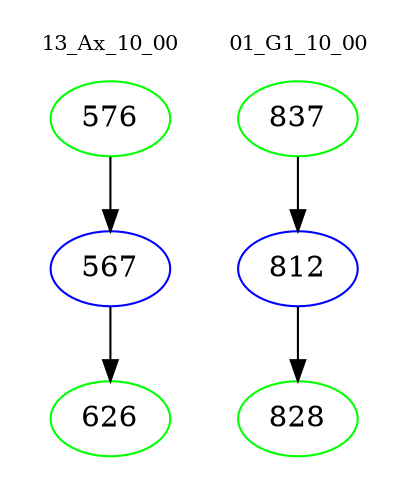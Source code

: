 digraph{
subgraph cluster_0 {
color = white
label = "13_Ax_10_00";
fontsize=10;
T0_576 [label="576", color="green"]
T0_576 -> T0_567 [color="black"]
T0_567 [label="567", color="blue"]
T0_567 -> T0_626 [color="black"]
T0_626 [label="626", color="green"]
}
subgraph cluster_1 {
color = white
label = "01_G1_10_00";
fontsize=10;
T1_837 [label="837", color="green"]
T1_837 -> T1_812 [color="black"]
T1_812 [label="812", color="blue"]
T1_812 -> T1_828 [color="black"]
T1_828 [label="828", color="green"]
}
}
